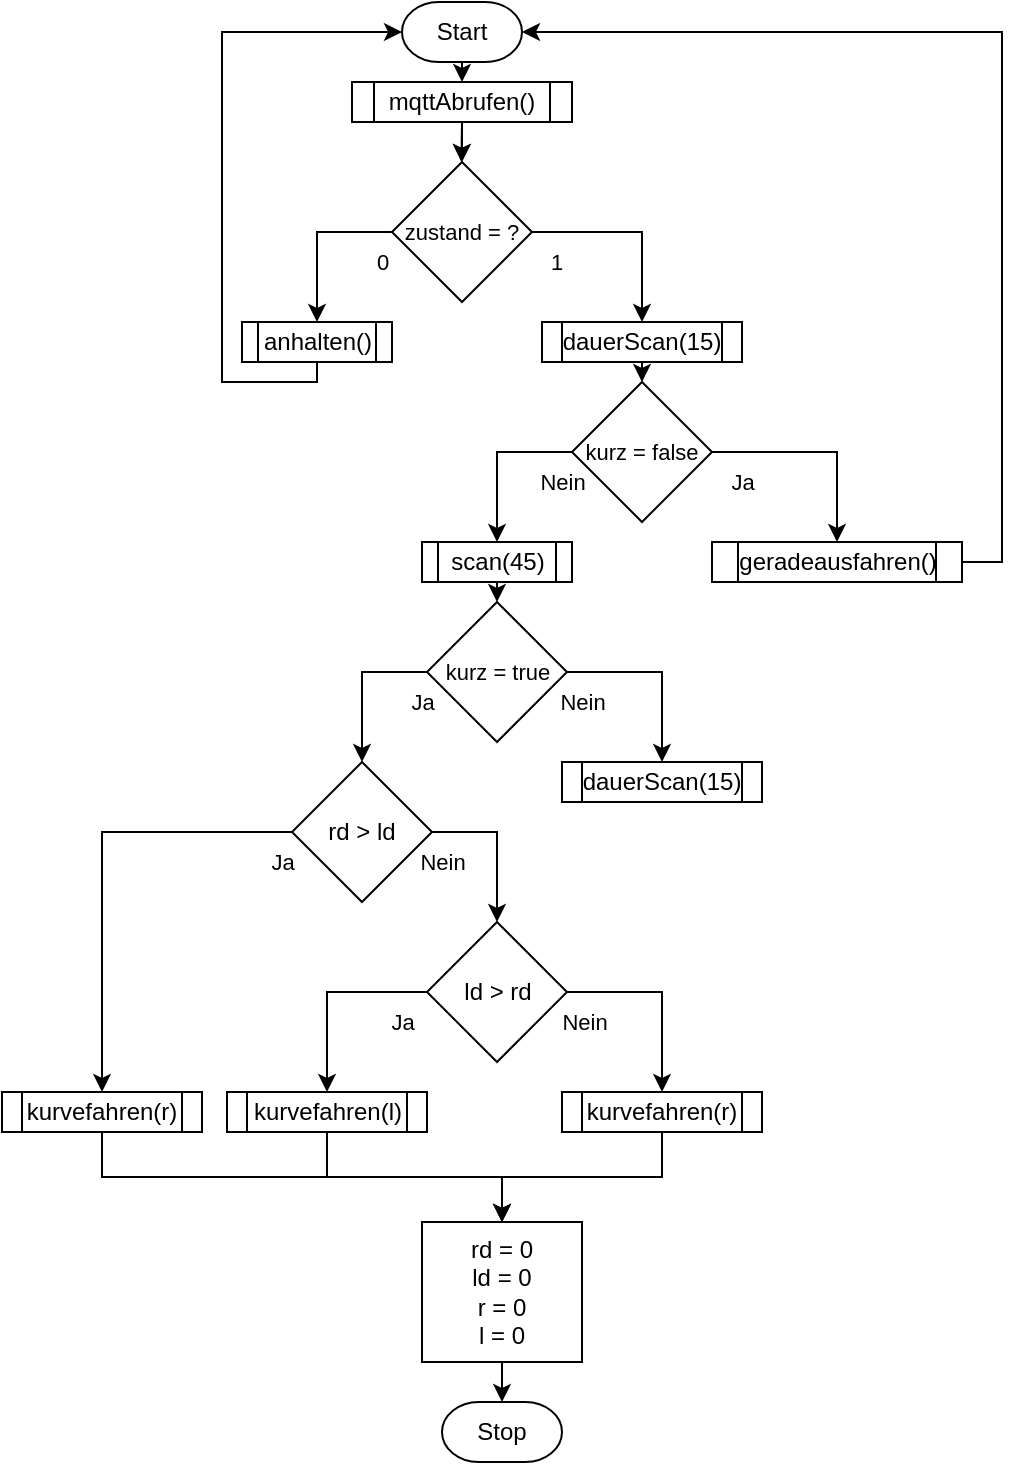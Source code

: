 <mxfile version="16.5.6" type="github">
  <diagram id="C5RBs43oDa-KdzZeNtuy" name="Page-1">
    <mxGraphModel dx="377" dy="430" grid="1" gridSize="10" guides="1" tooltips="1" connect="1" arrows="1" fold="1" page="1" pageScale="1" pageWidth="827" pageHeight="1169" math="0" shadow="0">
      <root>
        <mxCell id="WIyWlLk6GJQsqaUBKTNV-0" />
        <mxCell id="WIyWlLk6GJQsqaUBKTNV-1" parent="WIyWlLk6GJQsqaUBKTNV-0" />
        <mxCell id="HOjpR-oxfHX7dsRO8wp4-8" style="edgeStyle=orthogonalEdgeStyle;rounded=0;orthogonalLoop=1;jettySize=auto;html=1;exitX=0.5;exitY=1;exitDx=0;exitDy=0;exitPerimeter=0;startArrow=none;" parent="WIyWlLk6GJQsqaUBKTNV-1" source="HOjpR-oxfHX7dsRO8wp4-2" edge="1">
          <mxGeometry relative="1" as="geometry">
            <mxPoint x="399.724" y="100" as="targetPoint" />
          </mxGeometry>
        </mxCell>
        <mxCell id="vPbaqrgcJFRA1kLDIq0F-1" style="edgeStyle=orthogonalEdgeStyle;rounded=0;orthogonalLoop=1;jettySize=auto;html=1;exitX=0.5;exitY=1;exitDx=0;exitDy=0;exitPerimeter=0;entryX=0.5;entryY=0;entryDx=0;entryDy=0;fontSize=11;" parent="WIyWlLk6GJQsqaUBKTNV-1" source="HOjpR-oxfHX7dsRO8wp4-0" target="HOjpR-oxfHX7dsRO8wp4-2" edge="1">
          <mxGeometry relative="1" as="geometry" />
        </mxCell>
        <mxCell id="HOjpR-oxfHX7dsRO8wp4-0" value="Start" style="strokeWidth=1;html=1;shape=mxgraph.flowchart.terminator;whiteSpace=wrap;rounded=1;" parent="WIyWlLk6GJQsqaUBKTNV-1" vertex="1">
          <mxGeometry x="370" y="20" width="60" height="30" as="geometry" />
        </mxCell>
        <mxCell id="HOjpR-oxfHX7dsRO8wp4-5" style="edgeStyle=orthogonalEdgeStyle;rounded=0;orthogonalLoop=1;jettySize=auto;html=1;exitX=0;exitY=0.5;exitDx=0;exitDy=0;exitPerimeter=0;entryX=0.5;entryY=0;entryDx=0;entryDy=0;" parent="WIyWlLk6GJQsqaUBKTNV-1" source="HOjpR-oxfHX7dsRO8wp4-1" target="HOjpR-oxfHX7dsRO8wp4-4" edge="1">
          <mxGeometry relative="1" as="geometry" />
        </mxCell>
        <mxCell id="HOjpR-oxfHX7dsRO8wp4-16" value="0" style="edgeLabel;html=1;align=center;verticalAlign=middle;resizable=0;points=[];" parent="HOjpR-oxfHX7dsRO8wp4-5" vertex="1" connectable="0">
          <mxGeometry x="-0.3" y="-2" relative="1" as="geometry">
            <mxPoint x="24" y="17" as="offset" />
          </mxGeometry>
        </mxCell>
        <mxCell id="HOjpR-oxfHX7dsRO8wp4-12" style="edgeStyle=orthogonalEdgeStyle;rounded=0;orthogonalLoop=1;jettySize=auto;html=1;exitX=1;exitY=0.5;exitDx=0;exitDy=0;exitPerimeter=0;" parent="WIyWlLk6GJQsqaUBKTNV-1" source="HOjpR-oxfHX7dsRO8wp4-1" target="HOjpR-oxfHX7dsRO8wp4-11" edge="1">
          <mxGeometry relative="1" as="geometry" />
        </mxCell>
        <mxCell id="HOjpR-oxfHX7dsRO8wp4-17" value="1" style="edgeLabel;html=1;align=center;verticalAlign=middle;resizable=0;points=[];" parent="HOjpR-oxfHX7dsRO8wp4-12" vertex="1" connectable="0">
          <mxGeometry x="-0.771" y="2" relative="1" as="geometry">
            <mxPoint y="17" as="offset" />
          </mxGeometry>
        </mxCell>
        <mxCell id="HOjpR-oxfHX7dsRO8wp4-1" value="&lt;font style=&quot;font-size: 11px&quot;&gt;zustand = ?&lt;/font&gt;" style="strokeWidth=1;html=1;shape=mxgraph.flowchart.decision;whiteSpace=wrap;rounded=1;strokeColor=default;" parent="WIyWlLk6GJQsqaUBKTNV-1" vertex="1">
          <mxGeometry x="365" y="100" width="70" height="70" as="geometry" />
        </mxCell>
        <mxCell id="HOjpR-oxfHX7dsRO8wp4-10" style="edgeStyle=orthogonalEdgeStyle;rounded=0;orthogonalLoop=1;jettySize=auto;html=1;exitX=0.5;exitY=1;exitDx=0;exitDy=0;entryX=0.5;entryY=0;entryDx=0;entryDy=0;entryPerimeter=0;" parent="WIyWlLk6GJQsqaUBKTNV-1" source="HOjpR-oxfHX7dsRO8wp4-2" target="HOjpR-oxfHX7dsRO8wp4-1" edge="1">
          <mxGeometry relative="1" as="geometry" />
        </mxCell>
        <mxCell id="HOjpR-oxfHX7dsRO8wp4-9" style="edgeStyle=orthogonalEdgeStyle;rounded=0;orthogonalLoop=1;jettySize=auto;html=1;exitX=0.5;exitY=1;exitDx=0;exitDy=0;entryX=0;entryY=0.5;entryDx=0;entryDy=0;entryPerimeter=0;" parent="WIyWlLk6GJQsqaUBKTNV-1" source="HOjpR-oxfHX7dsRO8wp4-4" target="HOjpR-oxfHX7dsRO8wp4-0" edge="1">
          <mxGeometry relative="1" as="geometry">
            <Array as="points">
              <mxPoint x="328" y="210" />
              <mxPoint x="280" y="210" />
              <mxPoint x="280" y="35" />
            </Array>
          </mxGeometry>
        </mxCell>
        <mxCell id="HOjpR-oxfHX7dsRO8wp4-4" value="anhalten()" style="shape=process;whiteSpace=wrap;html=1;backgroundOutline=1;rounded=0;strokeColor=default;strokeWidth=1;" parent="WIyWlLk6GJQsqaUBKTNV-1" vertex="1">
          <mxGeometry x="290" y="180" width="75" height="20" as="geometry" />
        </mxCell>
        <mxCell id="HOjpR-oxfHX7dsRO8wp4-14" style="edgeStyle=orthogonalEdgeStyle;rounded=0;orthogonalLoop=1;jettySize=auto;html=1;exitX=0.5;exitY=1;exitDx=0;exitDy=0;entryX=0.5;entryY=0;entryDx=0;entryDy=0;entryPerimeter=0;" parent="WIyWlLk6GJQsqaUBKTNV-1" source="HOjpR-oxfHX7dsRO8wp4-11" target="HOjpR-oxfHX7dsRO8wp4-13" edge="1">
          <mxGeometry relative="1" as="geometry" />
        </mxCell>
        <mxCell id="HOjpR-oxfHX7dsRO8wp4-11" value="dauerScan(15)" style="shape=process;whiteSpace=wrap;html=1;backgroundOutline=1;rounded=0;strokeColor=default;strokeWidth=1;" parent="WIyWlLk6GJQsqaUBKTNV-1" vertex="1">
          <mxGeometry x="440" y="180" width="100" height="20" as="geometry" />
        </mxCell>
        <mxCell id="HOjpR-oxfHX7dsRO8wp4-19" style="edgeStyle=orthogonalEdgeStyle;rounded=0;orthogonalLoop=1;jettySize=auto;html=1;exitX=0;exitY=0.5;exitDx=0;exitDy=0;exitPerimeter=0;entryX=0.5;entryY=0;entryDx=0;entryDy=0;" parent="WIyWlLk6GJQsqaUBKTNV-1" source="HOjpR-oxfHX7dsRO8wp4-13" target="HOjpR-oxfHX7dsRO8wp4-18" edge="1">
          <mxGeometry relative="1" as="geometry" />
        </mxCell>
        <mxCell id="DrthTalP39ByJTUn6usy-0" value="Nein" style="edgeLabel;html=1;align=center;verticalAlign=middle;resizable=0;points=[];" vertex="1" connectable="0" parent="HOjpR-oxfHX7dsRO8wp4-19">
          <mxGeometry x="-0.335" y="1" relative="1" as="geometry">
            <mxPoint x="22" y="14" as="offset" />
          </mxGeometry>
        </mxCell>
        <mxCell id="HOjpR-oxfHX7dsRO8wp4-22" style="edgeStyle=orthogonalEdgeStyle;rounded=0;orthogonalLoop=1;jettySize=auto;html=1;exitX=1;exitY=0.5;exitDx=0;exitDy=0;exitPerimeter=0;entryX=0.5;entryY=0;entryDx=0;entryDy=0;" parent="WIyWlLk6GJQsqaUBKTNV-1" source="HOjpR-oxfHX7dsRO8wp4-13" target="HOjpR-oxfHX7dsRO8wp4-20" edge="1">
          <mxGeometry relative="1" as="geometry" />
        </mxCell>
        <mxCell id="DrthTalP39ByJTUn6usy-1" value="Ja" style="edgeLabel;html=1;align=center;verticalAlign=middle;resizable=0;points=[];" vertex="1" connectable="0" parent="HOjpR-oxfHX7dsRO8wp4-22">
          <mxGeometry x="-0.708" relative="1" as="geometry">
            <mxPoint x="-1" y="15" as="offset" />
          </mxGeometry>
        </mxCell>
        <mxCell id="HOjpR-oxfHX7dsRO8wp4-13" value="&lt;font style=&quot;font-size: 11px&quot;&gt;kurz = false&lt;/font&gt;" style="strokeWidth=1;html=1;shape=mxgraph.flowchart.decision;whiteSpace=wrap;rounded=1;strokeColor=default;" parent="WIyWlLk6GJQsqaUBKTNV-1" vertex="1">
          <mxGeometry x="455" y="210" width="70" height="70" as="geometry" />
        </mxCell>
        <mxCell id="HOjpR-oxfHX7dsRO8wp4-25" style="edgeStyle=orthogonalEdgeStyle;rounded=0;orthogonalLoop=1;jettySize=auto;html=1;exitX=0.5;exitY=1;exitDx=0;exitDy=0;entryX=0.5;entryY=0;entryDx=0;entryDy=0;entryPerimeter=0;" parent="WIyWlLk6GJQsqaUBKTNV-1" source="HOjpR-oxfHX7dsRO8wp4-18" target="HOjpR-oxfHX7dsRO8wp4-24" edge="1">
          <mxGeometry relative="1" as="geometry" />
        </mxCell>
        <mxCell id="HOjpR-oxfHX7dsRO8wp4-18" value="scan(45)" style="shape=process;whiteSpace=wrap;html=1;backgroundOutline=1;rounded=0;strokeColor=default;strokeWidth=1;" parent="WIyWlLk6GJQsqaUBKTNV-1" vertex="1">
          <mxGeometry x="380" y="290" width="75" height="20" as="geometry" />
        </mxCell>
        <mxCell id="HOjpR-oxfHX7dsRO8wp4-23" style="edgeStyle=orthogonalEdgeStyle;rounded=0;orthogonalLoop=1;jettySize=auto;html=1;exitX=1;exitY=0.5;exitDx=0;exitDy=0;entryX=1;entryY=0.5;entryDx=0;entryDy=0;entryPerimeter=0;" parent="WIyWlLk6GJQsqaUBKTNV-1" source="HOjpR-oxfHX7dsRO8wp4-20" target="HOjpR-oxfHX7dsRO8wp4-0" edge="1">
          <mxGeometry relative="1" as="geometry" />
        </mxCell>
        <mxCell id="HOjpR-oxfHX7dsRO8wp4-20" value="geradeausfahren()" style="shape=process;whiteSpace=wrap;html=1;backgroundOutline=1;rounded=0;strokeColor=default;strokeWidth=1;" parent="WIyWlLk6GJQsqaUBKTNV-1" vertex="1">
          <mxGeometry x="525" y="290" width="125" height="20" as="geometry" />
        </mxCell>
        <mxCell id="HOjpR-oxfHX7dsRO8wp4-27" style="edgeStyle=orthogonalEdgeStyle;rounded=0;orthogonalLoop=1;jettySize=auto;html=1;exitX=1;exitY=0.5;exitDx=0;exitDy=0;exitPerimeter=0;entryX=0.5;entryY=0;entryDx=0;entryDy=0;" parent="WIyWlLk6GJQsqaUBKTNV-1" source="HOjpR-oxfHX7dsRO8wp4-24" target="HOjpR-oxfHX7dsRO8wp4-26" edge="1">
          <mxGeometry relative="1" as="geometry" />
        </mxCell>
        <mxCell id="DrthTalP39ByJTUn6usy-3" value="Nein" style="edgeLabel;html=1;align=center;verticalAlign=middle;resizable=0;points=[];" vertex="1" connectable="0" parent="HOjpR-oxfHX7dsRO8wp4-27">
          <mxGeometry x="-0.625" y="-2" relative="1" as="geometry">
            <mxPoint x="-10" y="13" as="offset" />
          </mxGeometry>
        </mxCell>
        <mxCell id="HOjpR-oxfHX7dsRO8wp4-29" style="edgeStyle=orthogonalEdgeStyle;rounded=0;orthogonalLoop=1;jettySize=auto;html=1;exitX=0;exitY=0.5;exitDx=0;exitDy=0;exitPerimeter=0;entryX=0.5;entryY=0;entryDx=0;entryDy=0;entryPerimeter=0;" parent="WIyWlLk6GJQsqaUBKTNV-1" source="HOjpR-oxfHX7dsRO8wp4-24" target="HOjpR-oxfHX7dsRO8wp4-28" edge="1">
          <mxGeometry relative="1" as="geometry" />
        </mxCell>
        <mxCell id="DrthTalP39ByJTUn6usy-2" value="Ja" style="edgeLabel;html=1;align=center;verticalAlign=middle;resizable=0;points=[];" vertex="1" connectable="0" parent="HOjpR-oxfHX7dsRO8wp4-29">
          <mxGeometry x="-0.423" relative="1" as="geometry">
            <mxPoint x="20" y="15" as="offset" />
          </mxGeometry>
        </mxCell>
        <mxCell id="HOjpR-oxfHX7dsRO8wp4-24" value="&lt;font style=&quot;font-size: 11px&quot;&gt;kurz = true&lt;/font&gt;" style="strokeWidth=1;html=1;shape=mxgraph.flowchart.decision;whiteSpace=wrap;rounded=1;strokeColor=default;" parent="WIyWlLk6GJQsqaUBKTNV-1" vertex="1">
          <mxGeometry x="382.5" y="320" width="70" height="70" as="geometry" />
        </mxCell>
        <mxCell id="HOjpR-oxfHX7dsRO8wp4-26" value="dauerScan(15)" style="shape=process;whiteSpace=wrap;html=1;backgroundOutline=1;rounded=0;strokeColor=default;strokeWidth=1;" parent="WIyWlLk6GJQsqaUBKTNV-1" vertex="1">
          <mxGeometry x="450" y="400" width="100" height="20" as="geometry" />
        </mxCell>
        <mxCell id="HOjpR-oxfHX7dsRO8wp4-31" style="edgeStyle=orthogonalEdgeStyle;rounded=0;orthogonalLoop=1;jettySize=auto;html=1;exitX=1;exitY=0.5;exitDx=0;exitDy=0;exitPerimeter=0;entryX=0.5;entryY=0;entryDx=0;entryDy=0;entryPerimeter=0;" parent="WIyWlLk6GJQsqaUBKTNV-1" source="HOjpR-oxfHX7dsRO8wp4-28" target="HOjpR-oxfHX7dsRO8wp4-30" edge="1">
          <mxGeometry relative="1" as="geometry" />
        </mxCell>
        <mxCell id="DrthTalP39ByJTUn6usy-5" value="Nein" style="edgeLabel;html=1;align=center;verticalAlign=middle;resizable=0;points=[];" vertex="1" connectable="0" parent="HOjpR-oxfHX7dsRO8wp4-31">
          <mxGeometry x="-0.211" relative="1" as="geometry">
            <mxPoint x="-26" y="15" as="offset" />
          </mxGeometry>
        </mxCell>
        <mxCell id="HOjpR-oxfHX7dsRO8wp4-34" style="edgeStyle=orthogonalEdgeStyle;rounded=0;orthogonalLoop=1;jettySize=auto;html=1;exitX=0;exitY=0.5;exitDx=0;exitDy=0;exitPerimeter=0;entryX=0.5;entryY=0;entryDx=0;entryDy=0;" parent="WIyWlLk6GJQsqaUBKTNV-1" source="HOjpR-oxfHX7dsRO8wp4-28" target="HOjpR-oxfHX7dsRO8wp4-33" edge="1">
          <mxGeometry relative="1" as="geometry" />
        </mxCell>
        <mxCell id="DrthTalP39ByJTUn6usy-4" value="Ja" style="edgeLabel;html=1;align=center;verticalAlign=middle;resizable=0;points=[];" vertex="1" connectable="0" parent="HOjpR-oxfHX7dsRO8wp4-34">
          <mxGeometry x="-0.385" y="-2" relative="1" as="geometry">
            <mxPoint x="64" y="17" as="offset" />
          </mxGeometry>
        </mxCell>
        <mxCell id="HOjpR-oxfHX7dsRO8wp4-28" value="rd &amp;gt; ld" style="strokeWidth=1;html=1;shape=mxgraph.flowchart.decision;whiteSpace=wrap;rounded=1;strokeColor=default;" parent="WIyWlLk6GJQsqaUBKTNV-1" vertex="1">
          <mxGeometry x="315" y="400" width="70" height="70" as="geometry" />
        </mxCell>
        <mxCell id="HOjpR-oxfHX7dsRO8wp4-36" style="edgeStyle=orthogonalEdgeStyle;rounded=0;orthogonalLoop=1;jettySize=auto;html=1;exitX=0;exitY=0.5;exitDx=0;exitDy=0;exitPerimeter=0;entryX=0.5;entryY=0;entryDx=0;entryDy=0;" parent="WIyWlLk6GJQsqaUBKTNV-1" source="HOjpR-oxfHX7dsRO8wp4-30" target="HOjpR-oxfHX7dsRO8wp4-35" edge="1">
          <mxGeometry relative="1" as="geometry" />
        </mxCell>
        <mxCell id="DrthTalP39ByJTUn6usy-6" value="Ja" style="edgeLabel;html=1;align=center;verticalAlign=middle;resizable=0;points=[];" vertex="1" connectable="0" parent="HOjpR-oxfHX7dsRO8wp4-36">
          <mxGeometry x="-0.347" y="1" relative="1" as="geometry">
            <mxPoint x="20" y="14" as="offset" />
          </mxGeometry>
        </mxCell>
        <mxCell id="HOjpR-oxfHX7dsRO8wp4-38" style="edgeStyle=orthogonalEdgeStyle;rounded=0;orthogonalLoop=1;jettySize=auto;html=1;exitX=1;exitY=0.5;exitDx=0;exitDy=0;exitPerimeter=0;entryX=0.5;entryY=0;entryDx=0;entryDy=0;" parent="WIyWlLk6GJQsqaUBKTNV-1" source="HOjpR-oxfHX7dsRO8wp4-30" target="HOjpR-oxfHX7dsRO8wp4-37" edge="1">
          <mxGeometry relative="1" as="geometry" />
        </mxCell>
        <mxCell id="DrthTalP39ByJTUn6usy-7" value="Nein" style="edgeLabel;html=1;align=center;verticalAlign=middle;resizable=0;points=[];" vertex="1" connectable="0" parent="HOjpR-oxfHX7dsRO8wp4-38">
          <mxGeometry x="-0.656" y="-1" relative="1" as="geometry">
            <mxPoint x="-9" y="14" as="offset" />
          </mxGeometry>
        </mxCell>
        <mxCell id="HOjpR-oxfHX7dsRO8wp4-30" value="ld &amp;gt; rd" style="strokeWidth=1;html=1;shape=mxgraph.flowchart.decision;whiteSpace=wrap;rounded=1;strokeColor=default;" parent="WIyWlLk6GJQsqaUBKTNV-1" vertex="1">
          <mxGeometry x="382.5" y="480" width="70" height="70" as="geometry" />
        </mxCell>
        <mxCell id="HOjpR-oxfHX7dsRO8wp4-48" style="edgeStyle=orthogonalEdgeStyle;rounded=0;orthogonalLoop=1;jettySize=auto;html=1;exitX=0.5;exitY=1;exitDx=0;exitDy=0;entryX=0.5;entryY=0;entryDx=0;entryDy=0;" parent="WIyWlLk6GJQsqaUBKTNV-1" source="HOjpR-oxfHX7dsRO8wp4-33" target="HOjpR-oxfHX7dsRO8wp4-39" edge="1">
          <mxGeometry relative="1" as="geometry" />
        </mxCell>
        <mxCell id="HOjpR-oxfHX7dsRO8wp4-33" value="kurvefahren(r)" style="shape=process;whiteSpace=wrap;html=1;backgroundOutline=1;rounded=0;strokeColor=default;strokeWidth=1;" parent="WIyWlLk6GJQsqaUBKTNV-1" vertex="1">
          <mxGeometry x="170" y="565" width="100" height="20" as="geometry" />
        </mxCell>
        <mxCell id="HOjpR-oxfHX7dsRO8wp4-47" style="edgeStyle=orthogonalEdgeStyle;rounded=0;orthogonalLoop=1;jettySize=auto;html=1;exitX=0.5;exitY=1;exitDx=0;exitDy=0;entryX=0.5;entryY=0;entryDx=0;entryDy=0;" parent="WIyWlLk6GJQsqaUBKTNV-1" source="HOjpR-oxfHX7dsRO8wp4-35" target="HOjpR-oxfHX7dsRO8wp4-39" edge="1">
          <mxGeometry relative="1" as="geometry" />
        </mxCell>
        <mxCell id="HOjpR-oxfHX7dsRO8wp4-35" value="kurvefahren(l)" style="shape=process;whiteSpace=wrap;html=1;backgroundOutline=1;rounded=0;strokeColor=default;strokeWidth=1;" parent="WIyWlLk6GJQsqaUBKTNV-1" vertex="1">
          <mxGeometry x="282.5" y="565" width="100" height="20" as="geometry" />
        </mxCell>
        <mxCell id="HOjpR-oxfHX7dsRO8wp4-46" style="edgeStyle=orthogonalEdgeStyle;rounded=0;orthogonalLoop=1;jettySize=auto;html=1;exitX=0.5;exitY=1;exitDx=0;exitDy=0;entryX=0.5;entryY=0;entryDx=0;entryDy=0;" parent="WIyWlLk6GJQsqaUBKTNV-1" source="HOjpR-oxfHX7dsRO8wp4-37" target="HOjpR-oxfHX7dsRO8wp4-39" edge="1">
          <mxGeometry relative="1" as="geometry" />
        </mxCell>
        <mxCell id="HOjpR-oxfHX7dsRO8wp4-37" value="kurvefahren(r)" style="shape=process;whiteSpace=wrap;html=1;backgroundOutline=1;rounded=0;strokeColor=default;strokeWidth=1;" parent="WIyWlLk6GJQsqaUBKTNV-1" vertex="1">
          <mxGeometry x="450" y="565" width="100" height="20" as="geometry" />
        </mxCell>
        <mxCell id="HOjpR-oxfHX7dsRO8wp4-42" style="edgeStyle=orthogonalEdgeStyle;rounded=0;orthogonalLoop=1;jettySize=auto;html=1;exitX=0.5;exitY=1;exitDx=0;exitDy=0;entryX=0.5;entryY=0;entryDx=0;entryDy=0;entryPerimeter=0;" parent="WIyWlLk6GJQsqaUBKTNV-1" source="HOjpR-oxfHX7dsRO8wp4-39" target="HOjpR-oxfHX7dsRO8wp4-40" edge="1">
          <mxGeometry relative="1" as="geometry" />
        </mxCell>
        <mxCell id="HOjpR-oxfHX7dsRO8wp4-39" value="rd = 0&lt;br&gt;ld = 0&lt;br&gt;r = 0&lt;br&gt;l = 0" style="rounded=0;whiteSpace=wrap;html=1;absoluteArcSize=1;arcSize=14;strokeWidth=1;" parent="WIyWlLk6GJQsqaUBKTNV-1" vertex="1">
          <mxGeometry x="380" y="630" width="80" height="70" as="geometry" />
        </mxCell>
        <mxCell id="HOjpR-oxfHX7dsRO8wp4-40" value="Stop" style="strokeWidth=1;html=1;shape=mxgraph.flowchart.terminator;whiteSpace=wrap;rounded=1;" parent="WIyWlLk6GJQsqaUBKTNV-1" vertex="1">
          <mxGeometry x="390" y="720" width="60" height="30" as="geometry" />
        </mxCell>
        <mxCell id="HOjpR-oxfHX7dsRO8wp4-2" value="mqttAbrufen()" style="shape=process;whiteSpace=wrap;html=1;backgroundOutline=1;rounded=0;strokeColor=default;strokeWidth=1;" parent="WIyWlLk6GJQsqaUBKTNV-1" vertex="1">
          <mxGeometry x="345" y="60" width="110" height="20" as="geometry" />
        </mxCell>
      </root>
    </mxGraphModel>
  </diagram>
</mxfile>
